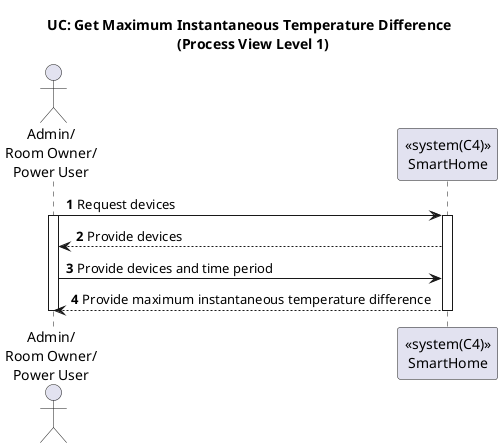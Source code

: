 @startuml

title UC: Get Maximum Instantaneous Temperature Difference \n (Process View Level 1)
autonumber

actor "Admin/\nRoom Owner/\nPower User" as A
participant "<<system(C4)>>\nSmartHome" as SH

A -> SH : Request devices
activate A
activate SH
SH --> A : Provide devices
A -> SH : Provide devices and time period
SH --> A : Provide maximum instantaneous temperature difference
deactivate SH
deactivate A

@enduml
